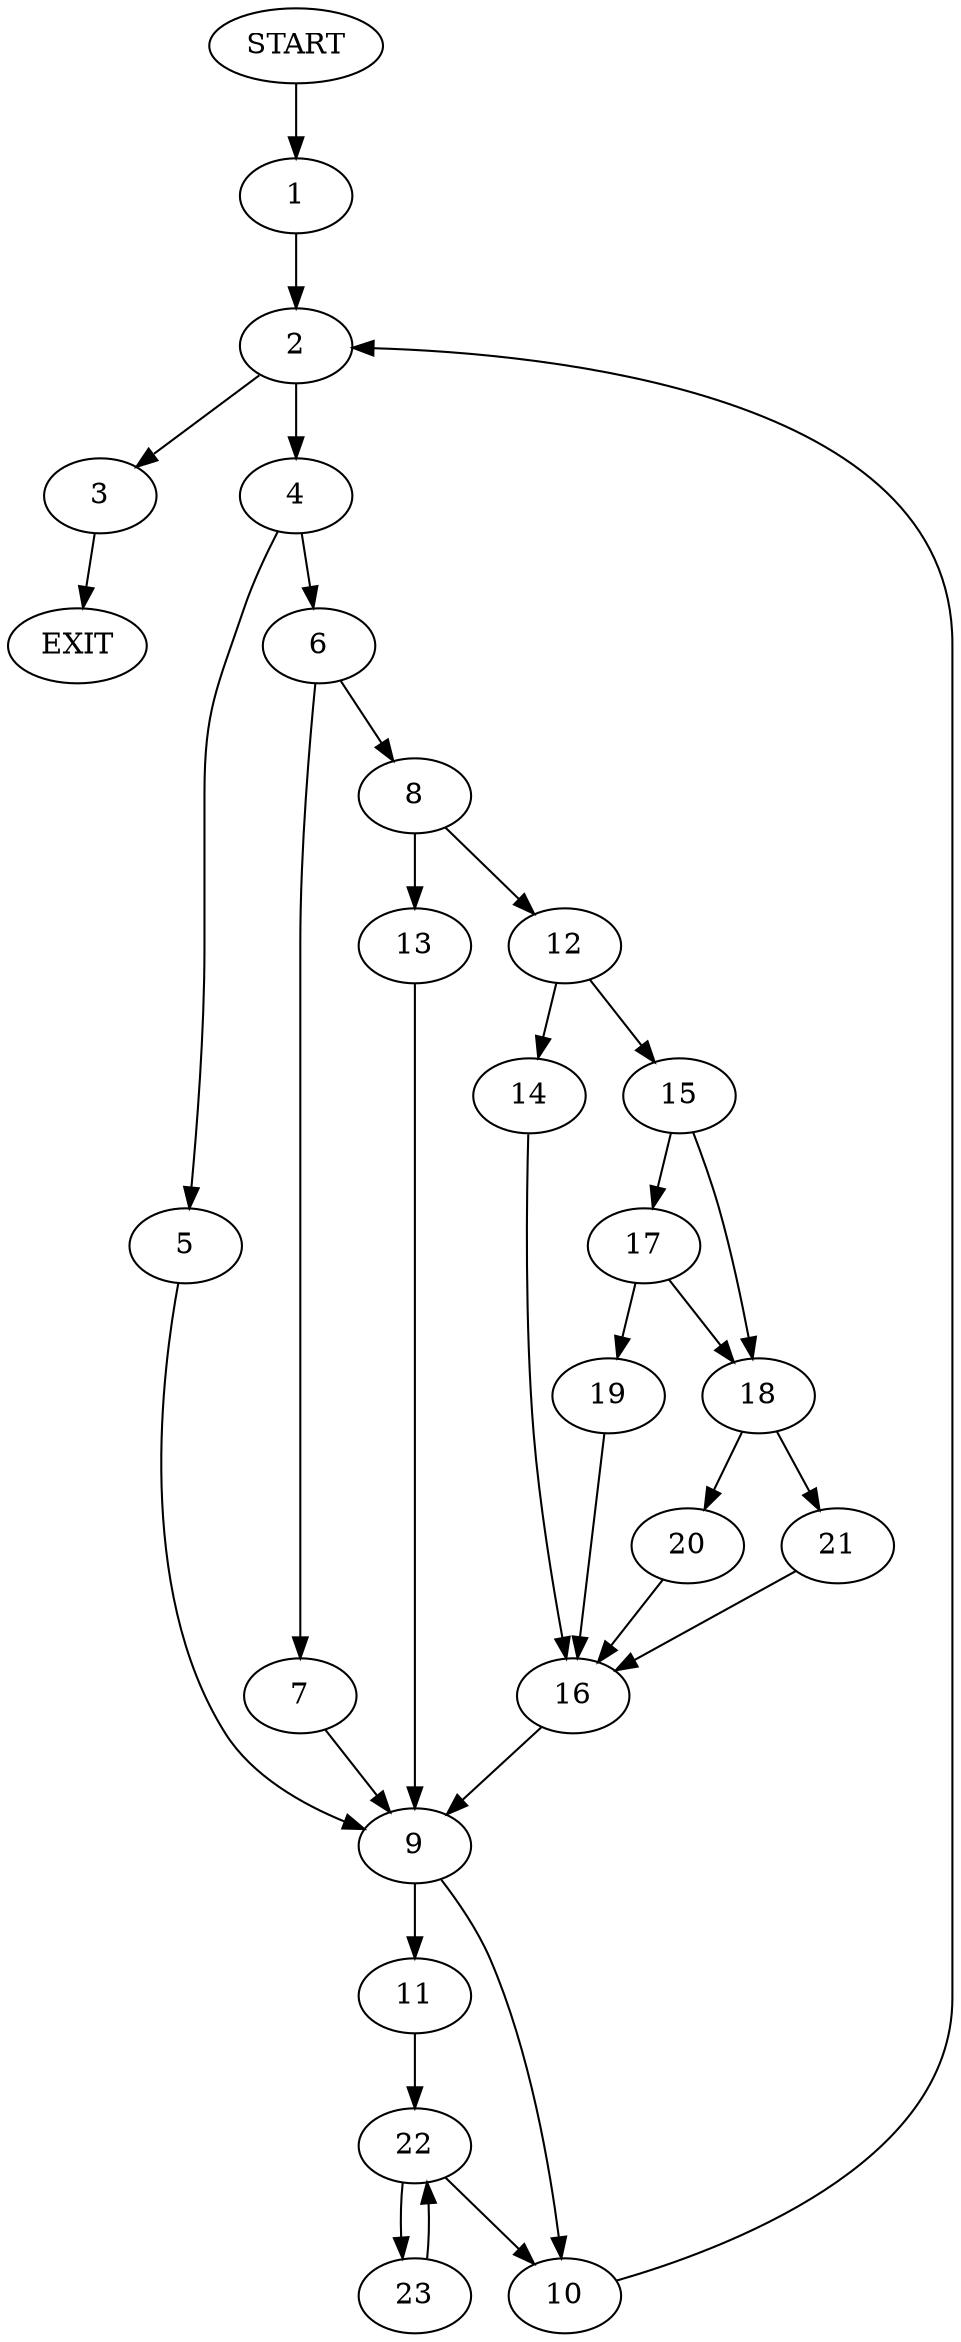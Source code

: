 digraph {
0 [label="START"]
24 [label="EXIT"]
0 -> 1
1 -> 2
2 -> 3
2 -> 4
4 -> 5
4 -> 6
3 -> 24
6 -> 7
6 -> 8
5 -> 9
9 -> 10
9 -> 11
7 -> 9
8 -> 12
8 -> 13
13 -> 9
12 -> 14
12 -> 15
14 -> 16
15 -> 17
15 -> 18
16 -> 9
17 -> 19
17 -> 18
18 -> 20
18 -> 21
19 -> 16
21 -> 16
20 -> 16
10 -> 2
11 -> 22
22 -> 23
22 -> 10
23 -> 22
}
